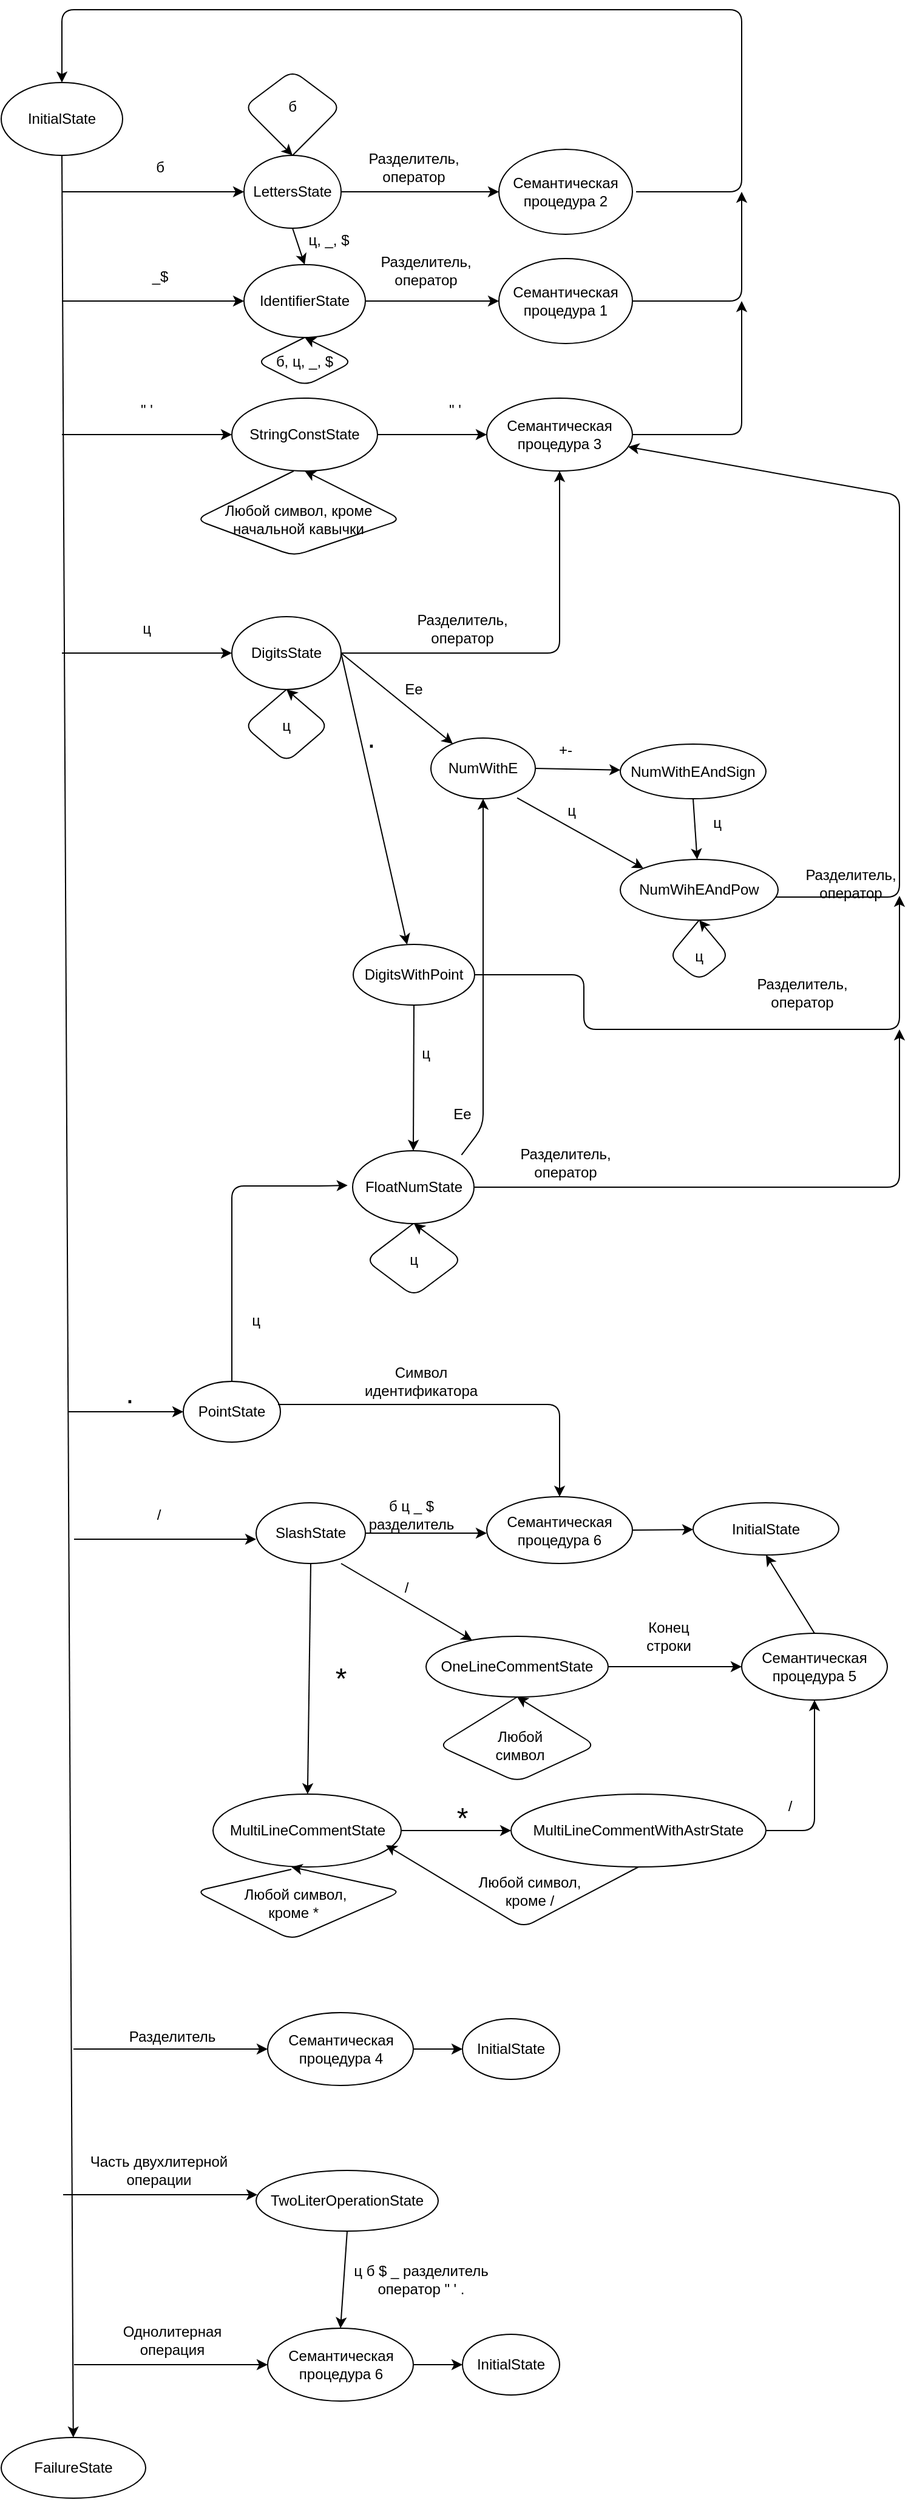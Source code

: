 <mxfile version="14.4.3" type="device"><diagram id="GYFdAbl2SZhX-6lFQKxy" name="Page-1"><mxGraphModel dx="1110" dy="1619" grid="1" gridSize="10" guides="1" tooltips="1" connect="1" arrows="1" fold="1" page="1" pageScale="1" pageWidth="827" pageHeight="1169" math="0" shadow="0"><root><mxCell id="0"/><mxCell id="1" parent="0"/><mxCell id="oRD0f8ySp5tY24qGyIGI-1" value="InitialState" style="ellipse;whiteSpace=wrap;html=1;" parent="1" vertex="1"><mxGeometry x="20" y="-130" width="100" height="60" as="geometry"/></mxCell><mxCell id="oRD0f8ySp5tY24qGyIGI-2" value="" style="endArrow=classic;html=1;exitX=0.5;exitY=1;exitDx=0;exitDy=0;" parent="1" source="oRD0f8ySp5tY24qGyIGI-1" target="mMEUbvuV3Pf9wVH17_HD-1" edge="1"><mxGeometry width="50" height="50" relative="1" as="geometry"><mxPoint x="220" y="260" as="sourcePoint"/><mxPoint x="70" y="960" as="targetPoint"/></mxGeometry></mxCell><mxCell id="oRD0f8ySp5tY24qGyIGI-4" value="б" style="text;html=1;strokeColor=none;fillColor=none;align=center;verticalAlign=middle;whiteSpace=wrap;rounded=0;" parent="1" vertex="1"><mxGeometry x="131" y="-70" width="40" height="20" as="geometry"/></mxCell><mxCell id="oRD0f8ySp5tY24qGyIGI-5" value="" style="endArrow=classic;html=1;" parent="1" edge="1"><mxGeometry width="50" height="50" relative="1" as="geometry"><mxPoint x="70" y="-40" as="sourcePoint"/><mxPoint x="220" y="-40" as="targetPoint"/></mxGeometry></mxCell><mxCell id="oRD0f8ySp5tY24qGyIGI-6" value="LettersState" style="ellipse;whiteSpace=wrap;html=1;" parent="1" vertex="1"><mxGeometry x="220" y="-70" width="80" height="60" as="geometry"/></mxCell><mxCell id="oRD0f8ySp5tY24qGyIGI-7" value="" style="endArrow=classic;html=1;" parent="1" edge="1"><mxGeometry width="50" height="50" relative="1" as="geometry"><mxPoint x="70.0" y="50" as="sourcePoint"/><mxPoint x="220" y="50" as="targetPoint"/></mxGeometry></mxCell><mxCell id="oRD0f8ySp5tY24qGyIGI-8" value="_$" style="text;html=1;strokeColor=none;fillColor=none;align=center;verticalAlign=middle;whiteSpace=wrap;rounded=0;" parent="1" vertex="1"><mxGeometry x="131" y="20" width="40" height="20" as="geometry"/></mxCell><mxCell id="oRD0f8ySp5tY24qGyIGI-9" value="IdentifierState" style="ellipse;whiteSpace=wrap;html=1;" parent="1" vertex="1"><mxGeometry x="220" y="20" width="100" height="60" as="geometry"/></mxCell><mxCell id="oRD0f8ySp5tY24qGyIGI-10" value="" style="endArrow=classic;html=1;entryX=0.5;entryY=0;entryDx=0;entryDy=0;exitX=0.5;exitY=1;exitDx=0;exitDy=0;" parent="1" source="oRD0f8ySp5tY24qGyIGI-6" target="oRD0f8ySp5tY24qGyIGI-9" edge="1"><mxGeometry width="50" height="50" relative="1" as="geometry"><mxPoint x="257" y="-5" as="sourcePoint"/><mxPoint x="300" y="-70" as="targetPoint"/></mxGeometry></mxCell><mxCell id="oRD0f8ySp5tY24qGyIGI-11" value="ц, _, $" style="text;html=1;strokeColor=none;fillColor=none;align=center;verticalAlign=middle;whiteSpace=wrap;rounded=0;" parent="1" vertex="1"><mxGeometry x="270" y="-10" width="40" height="20" as="geometry"/></mxCell><mxCell id="oRD0f8ySp5tY24qGyIGI-12" value="" style="endArrow=classic;html=1;entryX=0;entryY=0.5;entryDx=0;entryDy=0;" parent="1" target="oRD0f8ySp5tY24qGyIGI-14" edge="1"><mxGeometry width="50" height="50" relative="1" as="geometry"><mxPoint x="75" y="965" as="sourcePoint"/><mxPoint x="225" y="960" as="targetPoint"/></mxGeometry></mxCell><mxCell id="oRD0f8ySp5tY24qGyIGI-13" value="&lt;font style=&quot;font-size: 24px&quot;&gt;.&lt;/font&gt;" style="text;html=1;strokeColor=none;fillColor=none;align=center;verticalAlign=middle;whiteSpace=wrap;rounded=0;" parent="1" vertex="1"><mxGeometry x="105.5" y="940" width="40" height="20" as="geometry"/></mxCell><mxCell id="oRD0f8ySp5tY24qGyIGI-14" value="PointState" style="ellipse;whiteSpace=wrap;html=1;" parent="1" vertex="1"><mxGeometry x="170" y="940" width="80" height="50" as="geometry"/></mxCell><mxCell id="oRD0f8ySp5tY24qGyIGI-15" value="" style="endArrow=classic;html=1;" parent="1" edge="1"><mxGeometry width="50" height="50" relative="1" as="geometry"><mxPoint x="80.0" y="1070" as="sourcePoint"/><mxPoint x="230" y="1070" as="targetPoint"/></mxGeometry></mxCell><mxCell id="oRD0f8ySp5tY24qGyIGI-16" value="/" style="text;html=1;strokeColor=none;fillColor=none;align=center;verticalAlign=middle;whiteSpace=wrap;rounded=0;" parent="1" vertex="1"><mxGeometry x="130" y="1040" width="40" height="20" as="geometry"/></mxCell><mxCell id="oRD0f8ySp5tY24qGyIGI-17" value="SlashState" style="ellipse;whiteSpace=wrap;html=1;" parent="1" vertex="1"><mxGeometry x="230" y="1040" width="90" height="50" as="geometry"/></mxCell><mxCell id="oRD0f8ySp5tY24qGyIGI-18" value="" style="endArrow=classic;html=1;" parent="1" target="oRD0f8ySp5tY24qGyIGI-19" edge="1"><mxGeometry width="50" height="50" relative="1" as="geometry"><mxPoint x="80" y="1750" as="sourcePoint"/><mxPoint x="220" y="890" as="targetPoint"/></mxGeometry></mxCell><mxCell id="oRD0f8ySp5tY24qGyIGI-19" value="Семантическая процедура 6" style="ellipse;whiteSpace=wrap;html=1;" parent="1" vertex="1"><mxGeometry x="239.5" y="1720" width="120" height="60" as="geometry"/></mxCell><mxCell id="oRD0f8ySp5tY24qGyIGI-20" value="Однолитерная операция" style="text;html=1;strokeColor=none;fillColor=none;align=center;verticalAlign=middle;whiteSpace=wrap;rounded=0;" parent="1" vertex="1"><mxGeometry x="105.5" y="1710" width="110" height="40" as="geometry"/></mxCell><mxCell id="oRD0f8ySp5tY24qGyIGI-21" value="" style="endArrow=classic;html=1;" parent="1" edge="1"><mxGeometry width="50" height="50" relative="1" as="geometry"><mxPoint x="79.5" y="1490" as="sourcePoint"/><mxPoint x="239.5" y="1490" as="targetPoint"/></mxGeometry></mxCell><mxCell id="oRD0f8ySp5tY24qGyIGI-22" value="Разделитель" style="text;html=1;strokeColor=none;fillColor=none;align=center;verticalAlign=middle;whiteSpace=wrap;rounded=0;" parent="1" vertex="1"><mxGeometry x="140.5" y="1470" width="40" height="20" as="geometry"/></mxCell><mxCell id="oRD0f8ySp5tY24qGyIGI-23" value="Семантическая процедура 4" style="ellipse;whiteSpace=wrap;html=1;" parent="1" vertex="1"><mxGeometry x="239.5" y="1460" width="120" height="60" as="geometry"/></mxCell><mxCell id="oRD0f8ySp5tY24qGyIGI-24" value="" style="endArrow=classic;html=1;" parent="1" edge="1"><mxGeometry width="50" height="50" relative="1" as="geometry"><mxPoint x="71.0" y="1610" as="sourcePoint"/><mxPoint x="231" y="1610" as="targetPoint"/></mxGeometry></mxCell><mxCell id="oRD0f8ySp5tY24qGyIGI-25" value="Часть двухлитерной операции" style="text;html=1;strokeColor=none;fillColor=none;align=center;verticalAlign=middle;whiteSpace=wrap;rounded=0;" parent="1" vertex="1"><mxGeometry x="80" y="1580" width="140" height="20" as="geometry"/></mxCell><mxCell id="oRD0f8ySp5tY24qGyIGI-27" value="TwoLiterOperationState" style="ellipse;whiteSpace=wrap;html=1;" parent="1" vertex="1"><mxGeometry x="230" y="1590" width="150" height="50" as="geometry"/></mxCell><mxCell id="mMEUbvuV3Pf9wVH17_HD-1" value="FailureState" style="ellipse;whiteSpace=wrap;html=1;" parent="1" vertex="1"><mxGeometry x="20" y="1810" width="119" height="50" as="geometry"/></mxCell><mxCell id="mMEUbvuV3Pf9wVH17_HD-2" value="" style="endArrow=classic;html=1;" parent="1" target="mMEUbvuV3Pf9wVH17_HD-3" edge="1"><mxGeometry width="50" height="50" relative="1" as="geometry"><mxPoint x="70" y="340" as="sourcePoint"/><mxPoint x="220" y="340" as="targetPoint"/></mxGeometry></mxCell><mxCell id="mMEUbvuV3Pf9wVH17_HD-3" value="DigitsState" style="ellipse;whiteSpace=wrap;html=1;" parent="1" vertex="1"><mxGeometry x="210" y="310" width="90" height="60" as="geometry"/></mxCell><mxCell id="mMEUbvuV3Pf9wVH17_HD-4" value="ц" style="text;html=1;strokeColor=none;fillColor=none;align=center;verticalAlign=middle;whiteSpace=wrap;rounded=0;" parent="1" vertex="1"><mxGeometry x="120" y="310" width="40" height="20" as="geometry"/></mxCell><mxCell id="mMEUbvuV3Pf9wVH17_HD-5" value="" style="endArrow=classic;html=1;" parent="1" target="mMEUbvuV3Pf9wVH17_HD-6" edge="1"><mxGeometry width="50" height="50" relative="1" as="geometry"><mxPoint x="70" y="160" as="sourcePoint"/><mxPoint x="220" y="160" as="targetPoint"/></mxGeometry></mxCell><mxCell id="mMEUbvuV3Pf9wVH17_HD-6" value="StringConstState" style="ellipse;whiteSpace=wrap;html=1;" parent="1" vertex="1"><mxGeometry x="210" y="130" width="120" height="60" as="geometry"/></mxCell><mxCell id="mMEUbvuV3Pf9wVH17_HD-7" value="&quot; '" style="text;html=1;strokeColor=none;fillColor=none;align=center;verticalAlign=middle;whiteSpace=wrap;rounded=0;" parent="1" vertex="1"><mxGeometry x="120" y="130" width="40" height="20" as="geometry"/></mxCell><mxCell id="mMEUbvuV3Pf9wVH17_HD-8" value="" style="endArrow=classic;html=1;exitX=0.5;exitY=0;exitDx=0;exitDy=0;" parent="1" source="oRD0f8ySp5tY24qGyIGI-6" edge="1"><mxGeometry width="50" height="50" relative="1" as="geometry"><mxPoint x="390" y="30" as="sourcePoint"/><mxPoint x="260" y="-70" as="targetPoint"/><Array as="points"><mxPoint x="300" y="-110"/><mxPoint x="260" y="-140"/><mxPoint x="220" y="-110"/></Array></mxGeometry></mxCell><mxCell id="mMEUbvuV3Pf9wVH17_HD-9" value="б" style="text;html=1;strokeColor=none;fillColor=none;align=center;verticalAlign=middle;whiteSpace=wrap;rounded=0;" parent="1" vertex="1"><mxGeometry x="240" y="-120" width="40" height="20" as="geometry"/></mxCell><mxCell id="mMEUbvuV3Pf9wVH17_HD-10" value="" style="endArrow=classic;html=1;exitX=1;exitY=0.5;exitDx=0;exitDy=0;" parent="1" source="oRD0f8ySp5tY24qGyIGI-6" target="mMEUbvuV3Pf9wVH17_HD-11" edge="1"><mxGeometry width="50" height="50" relative="1" as="geometry"><mxPoint x="390" y="30" as="sourcePoint"/><mxPoint x="440" y="-40" as="targetPoint"/></mxGeometry></mxCell><mxCell id="mMEUbvuV3Pf9wVH17_HD-11" value="Семантическая процедура 2" style="ellipse;whiteSpace=wrap;html=1;" parent="1" vertex="1"><mxGeometry x="430" y="-75" width="110" height="70" as="geometry"/></mxCell><mxCell id="mMEUbvuV3Pf9wVH17_HD-12" value="" style="endArrow=classic;html=1;exitX=1;exitY=0.5;exitDx=0;exitDy=0;" parent="1" target="mMEUbvuV3Pf9wVH17_HD-13" edge="1"><mxGeometry width="50" height="50" relative="1" as="geometry"><mxPoint x="320" y="50" as="sourcePoint"/><mxPoint x="460" y="50" as="targetPoint"/></mxGeometry></mxCell><mxCell id="mMEUbvuV3Pf9wVH17_HD-13" value="Семантическая процедура 1" style="ellipse;whiteSpace=wrap;html=1;" parent="1" vertex="1"><mxGeometry x="430" y="15" width="110" height="70" as="geometry"/></mxCell><mxCell id="mMEUbvuV3Pf9wVH17_HD-14" value="Разделитель, оператор" style="text;html=1;strokeColor=none;fillColor=none;align=center;verticalAlign=middle;whiteSpace=wrap;rounded=0;" parent="1" vertex="1"><mxGeometry x="340" y="-70" width="40" height="20" as="geometry"/></mxCell><mxCell id="mMEUbvuV3Pf9wVH17_HD-20" value="" style="endArrow=classic;html=1;exitX=0.5;exitY=1;exitDx=0;exitDy=0;" parent="1" source="oRD0f8ySp5tY24qGyIGI-9" edge="1"><mxGeometry width="50" height="50" relative="1" as="geometry"><mxPoint x="390" y="110" as="sourcePoint"/><mxPoint x="270" y="80" as="targetPoint"/><Array as="points"><mxPoint x="230" y="100"/><mxPoint x="270" y="120"/><mxPoint x="310" y="100"/></Array></mxGeometry></mxCell><mxCell id="mMEUbvuV3Pf9wVH17_HD-21" value="б, ц, _, $" style="text;html=1;strokeColor=none;fillColor=none;align=center;verticalAlign=middle;whiteSpace=wrap;rounded=0;" parent="1" vertex="1"><mxGeometry x="235" y="90" width="70" height="20" as="geometry"/></mxCell><mxCell id="mMEUbvuV3Pf9wVH17_HD-22" value="Разделитель, оператор" style="text;html=1;strokeColor=none;fillColor=none;align=center;verticalAlign=middle;whiteSpace=wrap;rounded=0;" parent="1" vertex="1"><mxGeometry x="350" y="15" width="40" height="20" as="geometry"/></mxCell><mxCell id="mMEUbvuV3Pf9wVH17_HD-25" value="" style="endArrow=classic;html=1;entryX=0.5;entryY=0;entryDx=0;entryDy=0;" parent="1" target="oRD0f8ySp5tY24qGyIGI-1" edge="1"><mxGeometry width="50" height="50" relative="1" as="geometry"><mxPoint x="543" y="-40" as="sourcePoint"/><mxPoint x="440" y="-140" as="targetPoint"/><Array as="points"><mxPoint x="630" y="-40"/><mxPoint x="630" y="-190"/><mxPoint x="70" y="-190"/></Array></mxGeometry></mxCell><mxCell id="mMEUbvuV3Pf9wVH17_HD-26" value="" style="endArrow=classic;html=1;exitX=1;exitY=0.5;exitDx=0;exitDy=0;" parent="1" source="mMEUbvuV3Pf9wVH17_HD-13" edge="1"><mxGeometry width="50" height="50" relative="1" as="geometry"><mxPoint x="390" y="90" as="sourcePoint"/><mxPoint x="630" y="-40" as="targetPoint"/><Array as="points"><mxPoint x="630" y="50"/></Array></mxGeometry></mxCell><mxCell id="mMEUbvuV3Pf9wVH17_HD-27" value="" style="endArrow=classic;html=1;exitX=0.425;exitY=1;exitDx=0;exitDy=0;exitPerimeter=0;entryX=0.5;entryY=1;entryDx=0;entryDy=0;" parent="1" source="mMEUbvuV3Pf9wVH17_HD-6" target="mMEUbvuV3Pf9wVH17_HD-6" edge="1"><mxGeometry width="50" height="50" relative="1" as="geometry"><mxPoint x="390" y="260" as="sourcePoint"/><mxPoint x="440" y="210" as="targetPoint"/><Array as="points"><mxPoint x="180" y="230"/><mxPoint x="261" y="260"/><mxPoint x="350" y="230"/></Array></mxGeometry></mxCell><mxCell id="mMEUbvuV3Pf9wVH17_HD-28" value="Любой символ, кроме начальной кавычки" style="text;html=1;strokeColor=none;fillColor=none;align=center;verticalAlign=middle;whiteSpace=wrap;rounded=0;" parent="1" vertex="1"><mxGeometry x="195" y="220" width="140" height="20" as="geometry"/></mxCell><mxCell id="mMEUbvuV3Pf9wVH17_HD-30" value="" style="endArrow=classic;html=1;exitX=1;exitY=0.5;exitDx=0;exitDy=0;" parent="1" source="mMEUbvuV3Pf9wVH17_HD-6" target="mMEUbvuV3Pf9wVH17_HD-32" edge="1"><mxGeometry width="50" height="50" relative="1" as="geometry"><mxPoint x="390" y="240" as="sourcePoint"/><mxPoint x="450" y="160" as="targetPoint"/></mxGeometry></mxCell><mxCell id="mMEUbvuV3Pf9wVH17_HD-31" value="&quot; '" style="text;html=1;strokeColor=none;fillColor=none;align=center;verticalAlign=middle;whiteSpace=wrap;rounded=0;" parent="1" vertex="1"><mxGeometry x="374" y="130" width="40" height="20" as="geometry"/></mxCell><mxCell id="mMEUbvuV3Pf9wVH17_HD-32" value="Семантическая процедура 3" style="ellipse;whiteSpace=wrap;html=1;" parent="1" vertex="1"><mxGeometry x="420" y="130" width="120" height="60" as="geometry"/></mxCell><mxCell id="mMEUbvuV3Pf9wVH17_HD-33" value="" style="endArrow=classic;html=1;exitX=1;exitY=0.5;exitDx=0;exitDy=0;" parent="1" source="mMEUbvuV3Pf9wVH17_HD-32" edge="1"><mxGeometry width="50" height="50" relative="1" as="geometry"><mxPoint x="390" y="230" as="sourcePoint"/><mxPoint x="630" y="50" as="targetPoint"/><Array as="points"><mxPoint x="630" y="160"/></Array></mxGeometry></mxCell><mxCell id="mMEUbvuV3Pf9wVH17_HD-35" value="ц" style="text;html=1;strokeColor=none;fillColor=none;align=center;verticalAlign=middle;whiteSpace=wrap;rounded=0;" parent="1" vertex="1"><mxGeometry x="235" y="390" width="40" height="20" as="geometry"/></mxCell><mxCell id="mMEUbvuV3Pf9wVH17_HD-36" value="" style="endArrow=classic;html=1;exitX=1;exitY=0.5;exitDx=0;exitDy=0;" parent="1" source="mMEUbvuV3Pf9wVH17_HD-3" target="mMEUbvuV3Pf9wVH17_HD-38" edge="1"><mxGeometry width="50" height="50" relative="1" as="geometry"><mxPoint x="390" y="410" as="sourcePoint"/><mxPoint x="440" y="410" as="targetPoint"/></mxGeometry></mxCell><mxCell id="mMEUbvuV3Pf9wVH17_HD-37" value="&lt;font style=&quot;font-size: 24px&quot;&gt;.&lt;/font&gt;" style="text;html=1;strokeColor=none;fillColor=none;align=center;verticalAlign=middle;whiteSpace=wrap;rounded=0;" parent="1" vertex="1"><mxGeometry x="305" y="400" width="40" height="20" as="geometry"/></mxCell><mxCell id="mMEUbvuV3Pf9wVH17_HD-38" value="DigitsWithPoint" style="ellipse;whiteSpace=wrap;html=1;" parent="1" vertex="1"><mxGeometry x="310" y="580" width="100" height="50" as="geometry"/></mxCell><mxCell id="mMEUbvuV3Pf9wVH17_HD-39" value="" style="endArrow=classic;html=1;exitX=1;exitY=0.5;exitDx=0;exitDy=0;" parent="1" source="mMEUbvuV3Pf9wVH17_HD-3" target="mMEUbvuV3Pf9wVH17_HD-40" edge="1"><mxGeometry width="50" height="50" relative="1" as="geometry"><mxPoint x="390" y="410" as="sourcePoint"/><mxPoint x="440" y="340" as="targetPoint"/></mxGeometry></mxCell><mxCell id="mMEUbvuV3Pf9wVH17_HD-40" value="NumWithE" style="ellipse;whiteSpace=wrap;html=1;" parent="1" vertex="1"><mxGeometry x="374" y="410" width="86" height="50" as="geometry"/></mxCell><mxCell id="mMEUbvuV3Pf9wVH17_HD-41" value="Ee" style="text;html=1;strokeColor=none;fillColor=none;align=center;verticalAlign=middle;whiteSpace=wrap;rounded=0;" parent="1" vertex="1"><mxGeometry x="340" y="360" width="40" height="20" as="geometry"/></mxCell><mxCell id="mMEUbvuV3Pf9wVH17_HD-43" value="" style="endArrow=classic;html=1;exitX=0.5;exitY=1;exitDx=0;exitDy=0;entryX=0.5;entryY=1;entryDx=0;entryDy=0;" parent="1" source="mMEUbvuV3Pf9wVH17_HD-3" target="mMEUbvuV3Pf9wVH17_HD-3" edge="1"><mxGeometry width="50" height="50" relative="1" as="geometry"><mxPoint x="390" y="390" as="sourcePoint"/><mxPoint x="440" y="340" as="targetPoint"/><Array as="points"><mxPoint x="220" y="400"/><mxPoint x="255" y="430"/><mxPoint x="290" y="400"/></Array></mxGeometry></mxCell><mxCell id="mMEUbvuV3Pf9wVH17_HD-44" value="" style="endArrow=classic;html=1;entryX=0.5;entryY=1;entryDx=0;entryDy=0;" parent="1" target="mMEUbvuV3Pf9wVH17_HD-32" edge="1"><mxGeometry width="50" height="50" relative="1" as="geometry"><mxPoint x="300" y="340" as="sourcePoint"/><mxPoint x="460" y="340" as="targetPoint"/><Array as="points"><mxPoint x="480" y="340"/></Array></mxGeometry></mxCell><mxCell id="mMEUbvuV3Pf9wVH17_HD-46" value="Разделитель, оператор" style="text;html=1;strokeColor=none;fillColor=none;align=center;verticalAlign=middle;whiteSpace=wrap;rounded=0;" parent="1" vertex="1"><mxGeometry x="380" y="310" width="40" height="20" as="geometry"/></mxCell><mxCell id="mMEUbvuV3Pf9wVH17_HD-50" value="" style="endArrow=classic;html=1;exitX=1;exitY=0.5;exitDx=0;exitDy=0;" parent="1" source="mMEUbvuV3Pf9wVH17_HD-40" target="mMEUbvuV3Pf9wVH17_HD-54" edge="1"><mxGeometry width="50" height="50" relative="1" as="geometry"><mxPoint x="390" y="450" as="sourcePoint"/><mxPoint x="520" y="435" as="targetPoint"/></mxGeometry></mxCell><mxCell id="mMEUbvuV3Pf9wVH17_HD-52" value="+-" style="text;html=1;strokeColor=none;fillColor=none;align=center;verticalAlign=middle;whiteSpace=wrap;rounded=0;" parent="1" vertex="1"><mxGeometry x="465" y="410" width="40" height="20" as="geometry"/></mxCell><mxCell id="mMEUbvuV3Pf9wVH17_HD-54" value="NumWithEAndSign" style="ellipse;whiteSpace=wrap;html=1;" parent="1" vertex="1"><mxGeometry x="530" y="415" width="120" height="45" as="geometry"/></mxCell><mxCell id="mMEUbvuV3Pf9wVH17_HD-55" value="" style="endArrow=classic;html=1;exitX=0.826;exitY=0.987;exitDx=0;exitDy=0;exitPerimeter=0;entryX=0;entryY=0;entryDx=0;entryDy=0;" parent="1" source="mMEUbvuV3Pf9wVH17_HD-40" target="mMEUbvuV3Pf9wVH17_HD-57" edge="1"><mxGeometry width="50" height="50" relative="1" as="geometry"><mxPoint x="390" y="490" as="sourcePoint"/><mxPoint x="510" y="500" as="targetPoint"/></mxGeometry></mxCell><mxCell id="mMEUbvuV3Pf9wVH17_HD-56" value="ц" style="text;html=1;strokeColor=none;fillColor=none;align=center;verticalAlign=middle;whiteSpace=wrap;rounded=0;" parent="1" vertex="1"><mxGeometry x="470" y="460" width="40" height="20" as="geometry"/></mxCell><mxCell id="mMEUbvuV3Pf9wVH17_HD-57" value="NumWihEAndPow" style="ellipse;whiteSpace=wrap;html=1;" parent="1" vertex="1"><mxGeometry x="530" y="510" width="130" height="50" as="geometry"/></mxCell><mxCell id="mMEUbvuV3Pf9wVH17_HD-58" value="" style="endArrow=classic;html=1;exitX=0.5;exitY=1;exitDx=0;exitDy=0;" parent="1" source="mMEUbvuV3Pf9wVH17_HD-54" target="mMEUbvuV3Pf9wVH17_HD-57" edge="1"><mxGeometry width="50" height="50" relative="1" as="geometry"><mxPoint x="390" y="490" as="sourcePoint"/><mxPoint x="440" y="440" as="targetPoint"/></mxGeometry></mxCell><mxCell id="mMEUbvuV3Pf9wVH17_HD-59" value="ц" style="text;html=1;strokeColor=none;fillColor=none;align=center;verticalAlign=middle;whiteSpace=wrap;rounded=0;" parent="1" vertex="1"><mxGeometry x="590" y="470" width="40" height="20" as="geometry"/></mxCell><mxCell id="mMEUbvuV3Pf9wVH17_HD-60" value="" style="endArrow=classic;html=1;exitX=0.5;exitY=1;exitDx=0;exitDy=0;" parent="1" source="mMEUbvuV3Pf9wVH17_HD-57" edge="1"><mxGeometry width="50" height="50" relative="1" as="geometry"><mxPoint x="390" y="490" as="sourcePoint"/><mxPoint x="595" y="560" as="targetPoint"/><Array as="points"><mxPoint x="570" y="590"/><mxPoint x="595" y="610"/><mxPoint x="620" y="590"/></Array></mxGeometry></mxCell><mxCell id="mMEUbvuV3Pf9wVH17_HD-62" value="ц" style="text;html=1;strokeColor=none;fillColor=none;align=center;verticalAlign=middle;whiteSpace=wrap;rounded=0;" parent="1" vertex="1"><mxGeometry x="349.5" y="660" width="40" height="20" as="geometry"/></mxCell><mxCell id="mMEUbvuV3Pf9wVH17_HD-63" value="" style="endArrow=classic;html=1;exitX=0.987;exitY=0.62;exitDx=0;exitDy=0;exitPerimeter=0;" parent="1" source="mMEUbvuV3Pf9wVH17_HD-57" target="mMEUbvuV3Pf9wVH17_HD-32" edge="1"><mxGeometry width="50" height="50" relative="1" as="geometry"><mxPoint x="390" y="400" as="sourcePoint"/><mxPoint x="440" y="350" as="targetPoint"/><Array as="points"><mxPoint x="760" y="541"/><mxPoint x="760" y="210"/></Array></mxGeometry></mxCell><mxCell id="mMEUbvuV3Pf9wVH17_HD-64" value="Разделитель, оператор" style="text;html=1;strokeColor=none;fillColor=none;align=center;verticalAlign=middle;whiteSpace=wrap;rounded=0;" parent="1" vertex="1"><mxGeometry x="660" y="610" width="40" height="20" as="geometry"/></mxCell><mxCell id="mMEUbvuV3Pf9wVH17_HD-66" value="ц" style="text;html=1;strokeColor=none;fillColor=none;align=center;verticalAlign=middle;whiteSpace=wrap;rounded=0;" parent="1" vertex="1"><mxGeometry x="575" y="580" width="40" height="20" as="geometry"/></mxCell><mxCell id="mMEUbvuV3Pf9wVH17_HD-68" value="" style="endArrow=classic;html=1;exitX=1;exitY=0.5;exitDx=0;exitDy=0;" parent="1" source="mMEUbvuV3Pf9wVH17_HD-38" edge="1"><mxGeometry width="50" height="50" relative="1" as="geometry"><mxPoint x="420" y="720" as="sourcePoint"/><mxPoint x="760" y="540" as="targetPoint"/><Array as="points"><mxPoint x="500" y="605"/><mxPoint x="500" y="650"/><mxPoint x="760" y="650"/></Array></mxGeometry></mxCell><mxCell id="mMEUbvuV3Pf9wVH17_HD-69" value="Разделитель, оператор" style="text;html=1;strokeColor=none;fillColor=none;align=center;verticalAlign=middle;whiteSpace=wrap;rounded=0;" parent="1" vertex="1"><mxGeometry x="700" y="520" width="40" height="20" as="geometry"/></mxCell><mxCell id="mMEUbvuV3Pf9wVH17_HD-71" value="" style="endArrow=classic;html=1;exitX=0.5;exitY=1;exitDx=0;exitDy=0;entryX=0.5;entryY=0;entryDx=0;entryDy=0;" parent="1" source="mMEUbvuV3Pf9wVH17_HD-38" target="mMEUbvuV3Pf9wVH17_HD-72" edge="1"><mxGeometry width="50" height="50" relative="1" as="geometry"><mxPoint x="420" y="610" as="sourcePoint"/><mxPoint x="540" y="720" as="targetPoint"/></mxGeometry></mxCell><mxCell id="mMEUbvuV3Pf9wVH17_HD-72" value="FloatNumState" style="ellipse;whiteSpace=wrap;html=1;" parent="1" vertex="1"><mxGeometry x="309.5" y="750" width="100" height="60" as="geometry"/></mxCell><mxCell id="mMEUbvuV3Pf9wVH17_HD-73" value="" style="endArrow=classic;html=1;exitX=0.5;exitY=1;exitDx=0;exitDy=0;" parent="1" source="mMEUbvuV3Pf9wVH17_HD-72" edge="1"><mxGeometry width="50" height="50" relative="1" as="geometry"><mxPoint x="430" y="880" as="sourcePoint"/><mxPoint x="360" y="810" as="targetPoint"/><Array as="points"><mxPoint x="320" y="840"/><mxPoint x="360" y="870"/><mxPoint x="400" y="840"/></Array></mxGeometry></mxCell><mxCell id="mMEUbvuV3Pf9wVH17_HD-74" value="ц" style="text;html=1;strokeColor=none;fillColor=none;align=center;verticalAlign=middle;whiteSpace=wrap;rounded=0;" parent="1" vertex="1"><mxGeometry x="339.5" y="830" width="40" height="20" as="geometry"/></mxCell><mxCell id="mMEUbvuV3Pf9wVH17_HD-76" value="" style="endArrow=classic;html=1;exitX=0.897;exitY=0.058;exitDx=0;exitDy=0;exitPerimeter=0;entryX=0.5;entryY=1;entryDx=0;entryDy=0;" parent="1" source="mMEUbvuV3Pf9wVH17_HD-72" target="mMEUbvuV3Pf9wVH17_HD-40" edge="1"><mxGeometry width="50" height="50" relative="1" as="geometry"><mxPoint x="430" y="690" as="sourcePoint"/><mxPoint x="480" y="640" as="targetPoint"/><Array as="points"><mxPoint x="417" y="730"/></Array></mxGeometry></mxCell><mxCell id="mMEUbvuV3Pf9wVH17_HD-77" value="Ee" style="text;html=1;strokeColor=none;fillColor=none;align=center;verticalAlign=middle;whiteSpace=wrap;rounded=0;" parent="1" vertex="1"><mxGeometry x="380" y="710" width="40" height="20" as="geometry"/></mxCell><mxCell id="mMEUbvuV3Pf9wVH17_HD-78" value="Разделитель, оператор" style="text;html=1;strokeColor=none;fillColor=none;align=center;verticalAlign=middle;whiteSpace=wrap;rounded=0;" parent="1" vertex="1"><mxGeometry x="465" y="750" width="40" height="20" as="geometry"/></mxCell><mxCell id="mMEUbvuV3Pf9wVH17_HD-79" value="" style="endArrow=classic;html=1;exitX=1;exitY=0.5;exitDx=0;exitDy=0;" parent="1" source="mMEUbvuV3Pf9wVH17_HD-72" edge="1"><mxGeometry width="50" height="50" relative="1" as="geometry"><mxPoint x="430" y="750" as="sourcePoint"/><mxPoint x="760" y="650" as="targetPoint"/><Array as="points"><mxPoint x="760" y="780"/></Array></mxGeometry></mxCell><mxCell id="mMEUbvuV3Pf9wVH17_HD-80" value="" style="endArrow=classic;html=1;entryX=-0.041;entryY=0.476;entryDx=0;entryDy=0;entryPerimeter=0;exitX=0.5;exitY=0;exitDx=0;exitDy=0;" parent="1" source="oRD0f8ySp5tY24qGyIGI-14" target="mMEUbvuV3Pf9wVH17_HD-72" edge="1"><mxGeometry width="50" height="50" relative="1" as="geometry"><mxPoint x="210" y="930" as="sourcePoint"/><mxPoint x="330" y="840" as="targetPoint"/><Array as="points"><mxPoint x="210" y="779"/><mxPoint x="280" y="779"/></Array></mxGeometry></mxCell><mxCell id="mMEUbvuV3Pf9wVH17_HD-82" value="ц" style="text;html=1;strokeColor=none;fillColor=none;align=center;verticalAlign=middle;whiteSpace=wrap;rounded=0;" parent="1" vertex="1"><mxGeometry x="210" y="880" width="40" height="20" as="geometry"/></mxCell><mxCell id="mMEUbvuV3Pf9wVH17_HD-83" value="" style="endArrow=classic;html=1;exitX=1;exitY=0.5;exitDx=0;exitDy=0;" parent="1" source="oRD0f8ySp5tY24qGyIGI-17" edge="1"><mxGeometry width="50" height="50" relative="1" as="geometry"><mxPoint x="280" y="1130" as="sourcePoint"/><mxPoint x="420" y="1065" as="targetPoint"/></mxGeometry></mxCell><mxCell id="mMEUbvuV3Pf9wVH17_HD-85" value="б ц _ $ разделитель" style="text;html=1;strokeColor=none;fillColor=none;align=center;verticalAlign=middle;whiteSpace=wrap;rounded=0;" parent="1" vertex="1"><mxGeometry x="330" y="1040" width="56" height="20" as="geometry"/></mxCell><mxCell id="mMEUbvuV3Pf9wVH17_HD-86" value="Семантическая процедура 6" style="ellipse;whiteSpace=wrap;html=1;" parent="1" vertex="1"><mxGeometry x="420" y="1035" width="120" height="55" as="geometry"/></mxCell><mxCell id="mMEUbvuV3Pf9wVH17_HD-87" value="" style="endArrow=classic;html=1;exitX=1;exitY=0.5;exitDx=0;exitDy=0;" parent="1" source="mMEUbvuV3Pf9wVH17_HD-86" target="mMEUbvuV3Pf9wVH17_HD-88" edge="1"><mxGeometry width="50" height="50" relative="1" as="geometry"><mxPoint x="280" y="1000" as="sourcePoint"/><mxPoint x="640" y="1063" as="targetPoint"/></mxGeometry></mxCell><mxCell id="mMEUbvuV3Pf9wVH17_HD-88" value="InitialState" style="ellipse;whiteSpace=wrap;html=1;" parent="1" vertex="1"><mxGeometry x="590" y="1040" width="120" height="43" as="geometry"/></mxCell><mxCell id="mMEUbvuV3Pf9wVH17_HD-89" value="" style="endArrow=classic;html=1;" parent="1" target="mMEUbvuV3Pf9wVH17_HD-91" edge="1"><mxGeometry width="50" height="50" relative="1" as="geometry"><mxPoint x="300" y="1090" as="sourcePoint"/><mxPoint x="410" y="1160" as="targetPoint"/></mxGeometry></mxCell><mxCell id="mMEUbvuV3Pf9wVH17_HD-90" value="/" style="text;html=1;strokeColor=none;fillColor=none;align=center;verticalAlign=middle;whiteSpace=wrap;rounded=0;" parent="1" vertex="1"><mxGeometry x="334" y="1100" width="40" height="20" as="geometry"/></mxCell><mxCell id="mMEUbvuV3Pf9wVH17_HD-91" value="OneLineCommentState" style="ellipse;whiteSpace=wrap;html=1;" parent="1" vertex="1"><mxGeometry x="370" y="1150" width="150" height="50" as="geometry"/></mxCell><mxCell id="mMEUbvuV3Pf9wVH17_HD-92" value="" style="endArrow=classic;html=1;exitX=0.5;exitY=1;exitDx=0;exitDy=0;" parent="1" source="oRD0f8ySp5tY24qGyIGI-17" target="mMEUbvuV3Pf9wVH17_HD-95" edge="1"><mxGeometry width="50" height="50" relative="1" as="geometry"><mxPoint x="280" y="1230" as="sourcePoint"/><mxPoint x="275" y="1260" as="targetPoint"/></mxGeometry></mxCell><mxCell id="mMEUbvuV3Pf9wVH17_HD-94" value="&lt;font style=&quot;font-size: 24px&quot;&gt;*&lt;/font&gt;" style="text;html=1;strokeColor=none;fillColor=none;align=center;verticalAlign=middle;whiteSpace=wrap;rounded=0;" parent="1" vertex="1"><mxGeometry x="380" y="1290" width="40" height="20" as="geometry"/></mxCell><mxCell id="mMEUbvuV3Pf9wVH17_HD-95" value="MultiLineCommentState" style="ellipse;whiteSpace=wrap;html=1;" parent="1" vertex="1"><mxGeometry x="194.5" y="1280" width="155" height="60" as="geometry"/></mxCell><mxCell id="mMEUbvuV3Pf9wVH17_HD-96" value="" style="endArrow=classic;html=1;exitX=0.5;exitY=1;exitDx=0;exitDy=0;" parent="1" source="mMEUbvuV3Pf9wVH17_HD-91" edge="1"><mxGeometry width="50" height="50" relative="1" as="geometry"><mxPoint x="280" y="1220" as="sourcePoint"/><mxPoint x="445" y="1200" as="targetPoint"/><Array as="points"><mxPoint x="380" y="1240"/><mxPoint x="445" y="1270"/><mxPoint x="510" y="1240"/></Array></mxGeometry></mxCell><mxCell id="mMEUbvuV3Pf9wVH17_HD-97" value="Любой символ" style="text;html=1;strokeColor=none;fillColor=none;align=center;verticalAlign=middle;whiteSpace=wrap;rounded=0;" parent="1" vertex="1"><mxGeometry x="425" y="1230" width="45" height="20" as="geometry"/></mxCell><mxCell id="mMEUbvuV3Pf9wVH17_HD-98" value="" style="endArrow=classic;html=1;exitX=1;exitY=0.5;exitDx=0;exitDy=0;" parent="1" source="mMEUbvuV3Pf9wVH17_HD-91" edge="1"><mxGeometry width="50" height="50" relative="1" as="geometry"><mxPoint x="280" y="1210" as="sourcePoint"/><mxPoint x="630" y="1175" as="targetPoint"/></mxGeometry></mxCell><mxCell id="mMEUbvuV3Pf9wVH17_HD-100" value="Конец строки" style="text;html=1;strokeColor=none;fillColor=none;align=center;verticalAlign=middle;whiteSpace=wrap;rounded=0;" parent="1" vertex="1"><mxGeometry x="550" y="1140" width="40" height="20" as="geometry"/></mxCell><mxCell id="mMEUbvuV3Pf9wVH17_HD-101" value="Семантическая процедура 5" style="ellipse;whiteSpace=wrap;html=1;" parent="1" vertex="1"><mxGeometry x="630" y="1147.5" width="120" height="55" as="geometry"/></mxCell><mxCell id="mMEUbvuV3Pf9wVH17_HD-102" value="" style="endArrow=classic;html=1;exitX=0.5;exitY=0;exitDx=0;exitDy=0;entryX=0.5;entryY=1;entryDx=0;entryDy=0;" parent="1" source="mMEUbvuV3Pf9wVH17_HD-101" target="mMEUbvuV3Pf9wVH17_HD-88" edge="1"><mxGeometry width="50" height="50" relative="1" as="geometry"><mxPoint x="280" y="1150" as="sourcePoint"/><mxPoint x="330" y="1100" as="targetPoint"/></mxGeometry></mxCell><mxCell id="mMEUbvuV3Pf9wVH17_HD-103" value="" style="endArrow=classic;html=1;exitX=0.416;exitY=1.033;exitDx=0;exitDy=0;exitPerimeter=0;" parent="1" source="mMEUbvuV3Pf9wVH17_HD-95" edge="1"><mxGeometry width="50" height="50" relative="1" as="geometry"><mxPoint x="280" y="1390" as="sourcePoint"/><mxPoint x="259" y="1340" as="targetPoint"/><Array as="points"><mxPoint x="180" y="1360"/><mxPoint x="259" y="1400"/><mxPoint x="350" y="1360"/></Array></mxGeometry></mxCell><mxCell id="mMEUbvuV3Pf9wVH17_HD-104" value="Любой символ, кроме *&amp;nbsp;" style="text;html=1;strokeColor=none;fillColor=none;align=center;verticalAlign=middle;whiteSpace=wrap;rounded=0;" parent="1" vertex="1"><mxGeometry x="214.5" y="1360" width="95" height="20" as="geometry"/></mxCell><mxCell id="mMEUbvuV3Pf9wVH17_HD-105" value="" style="endArrow=classic;html=1;exitX=1;exitY=0.5;exitDx=0;exitDy=0;" parent="1" source="mMEUbvuV3Pf9wVH17_HD-95" edge="1"><mxGeometry width="50" height="50" relative="1" as="geometry"><mxPoint x="280" y="1380" as="sourcePoint"/><mxPoint x="440" y="1310" as="targetPoint"/></mxGeometry></mxCell><mxCell id="mMEUbvuV3Pf9wVH17_HD-106" value="&lt;font style=&quot;font-size: 24px&quot;&gt;*&lt;/font&gt;" style="text;html=1;strokeColor=none;fillColor=none;align=center;verticalAlign=middle;whiteSpace=wrap;rounded=0;" parent="1" vertex="1"><mxGeometry x="280" y="1175" width="40" height="20" as="geometry"/></mxCell><mxCell id="mMEUbvuV3Pf9wVH17_HD-108" value="MultiLineCommentWithAstrState" style="ellipse;whiteSpace=wrap;html=1;" parent="1" vertex="1"><mxGeometry x="440" y="1280" width="210" height="60" as="geometry"/></mxCell><mxCell id="mMEUbvuV3Pf9wVH17_HD-111" value="" style="endArrow=classic;html=1;exitX=1;exitY=0.5;exitDx=0;exitDy=0;entryX=0.5;entryY=1;entryDx=0;entryDy=0;" parent="1" source="mMEUbvuV3Pf9wVH17_HD-108" target="mMEUbvuV3Pf9wVH17_HD-101" edge="1"><mxGeometry width="50" height="50" relative="1" as="geometry"><mxPoint x="280" y="1320" as="sourcePoint"/><mxPoint x="740" y="1310" as="targetPoint"/><Array as="points"><mxPoint x="690" y="1310"/></Array></mxGeometry></mxCell><mxCell id="mMEUbvuV3Pf9wVH17_HD-112" value="/" style="text;html=1;strokeColor=none;fillColor=none;align=center;verticalAlign=middle;whiteSpace=wrap;rounded=0;" parent="1" vertex="1"><mxGeometry x="650" y="1280" width="40" height="20" as="geometry"/></mxCell><mxCell id="mMEUbvuV3Pf9wVH17_HD-113" value="" style="endArrow=classic;html=1;exitX=0.5;exitY=1;exitDx=0;exitDy=0;entryX=0.919;entryY=0.7;entryDx=0;entryDy=0;entryPerimeter=0;" parent="1" source="mMEUbvuV3Pf9wVH17_HD-108" target="mMEUbvuV3Pf9wVH17_HD-95" edge="1"><mxGeometry width="50" height="50" relative="1" as="geometry"><mxPoint x="280" y="1320" as="sourcePoint"/><mxPoint x="330" y="1270" as="targetPoint"/><Array as="points"><mxPoint x="450" y="1390"/></Array></mxGeometry></mxCell><mxCell id="mMEUbvuV3Pf9wVH17_HD-114" value="Любой символ, кроме /" style="text;html=1;strokeColor=none;fillColor=none;align=center;verticalAlign=middle;whiteSpace=wrap;rounded=0;" parent="1" vertex="1"><mxGeometry x="404.5" y="1350" width="100.5" height="20" as="geometry"/></mxCell><mxCell id="mMEUbvuV3Pf9wVH17_HD-115" value="" style="endArrow=classic;html=1;exitX=1;exitY=0.5;exitDx=0;exitDy=0;" parent="1" source="oRD0f8ySp5tY24qGyIGI-19" target="mMEUbvuV3Pf9wVH17_HD-116" edge="1"><mxGeometry width="50" height="50" relative="1" as="geometry"><mxPoint x="280" y="1720" as="sourcePoint"/><mxPoint x="440" y="1750" as="targetPoint"/></mxGeometry></mxCell><mxCell id="mMEUbvuV3Pf9wVH17_HD-116" value="InitialState" style="ellipse;whiteSpace=wrap;html=1;" parent="1" vertex="1"><mxGeometry x="400" y="1725" width="80" height="50" as="geometry"/></mxCell><mxCell id="mMEUbvuV3Pf9wVH17_HD-117" value="" style="endArrow=classic;html=1;exitX=1;exitY=0.5;exitDx=0;exitDy=0;" parent="1" target="mMEUbvuV3Pf9wVH17_HD-118" edge="1"><mxGeometry width="50" height="50" relative="1" as="geometry"><mxPoint x="359.5" y="1490" as="sourcePoint"/><mxPoint x="440" y="1490" as="targetPoint"/></mxGeometry></mxCell><mxCell id="mMEUbvuV3Pf9wVH17_HD-118" value="InitialState" style="ellipse;whiteSpace=wrap;html=1;" parent="1" vertex="1"><mxGeometry x="400" y="1465" width="80" height="50" as="geometry"/></mxCell><mxCell id="mMEUbvuV3Pf9wVH17_HD-119" value="" style="endArrow=classic;html=1;exitX=0.5;exitY=1;exitDx=0;exitDy=0;entryX=0.5;entryY=0;entryDx=0;entryDy=0;" parent="1" source="oRD0f8ySp5tY24qGyIGI-27" edge="1" target="oRD0f8ySp5tY24qGyIGI-19"><mxGeometry width="50" height="50" relative="1" as="geometry"><mxPoint x="280" y="1650" as="sourcePoint"/><mxPoint x="300" y="1640" as="targetPoint"/></mxGeometry></mxCell><mxCell id="mMEUbvuV3Pf9wVH17_HD-120" value="ц б $ _ разделитель оператор &quot; ' ." style="text;html=1;strokeColor=none;fillColor=none;align=center;verticalAlign=middle;whiteSpace=wrap;rounded=0;" parent="1" vertex="1"><mxGeometry x="295" y="1670" width="142" height="20" as="geometry"/></mxCell><mxCell id="uDrFYEs2dCvX8D3tU-ED-2" value="" style="endArrow=classic;html=1;exitX=0.975;exitY=0.38;exitDx=0;exitDy=0;exitPerimeter=0;entryX=0.5;entryY=0;entryDx=0;entryDy=0;" edge="1" parent="1" source="oRD0f8ySp5tY24qGyIGI-14" target="mMEUbvuV3Pf9wVH17_HD-86"><mxGeometry width="50" height="50" relative="1" as="geometry"><mxPoint x="390" y="890" as="sourcePoint"/><mxPoint x="490" y="960" as="targetPoint"/><Array as="points"><mxPoint x="480" y="959"/></Array></mxGeometry></mxCell><mxCell id="uDrFYEs2dCvX8D3tU-ED-3" value="Символ идентификатора" style="text;html=1;strokeColor=none;fillColor=none;align=center;verticalAlign=middle;whiteSpace=wrap;rounded=0;" vertex="1" parent="1"><mxGeometry x="346" y="930" width="40" height="20" as="geometry"/></mxCell></root></mxGraphModel></diagram></mxfile>